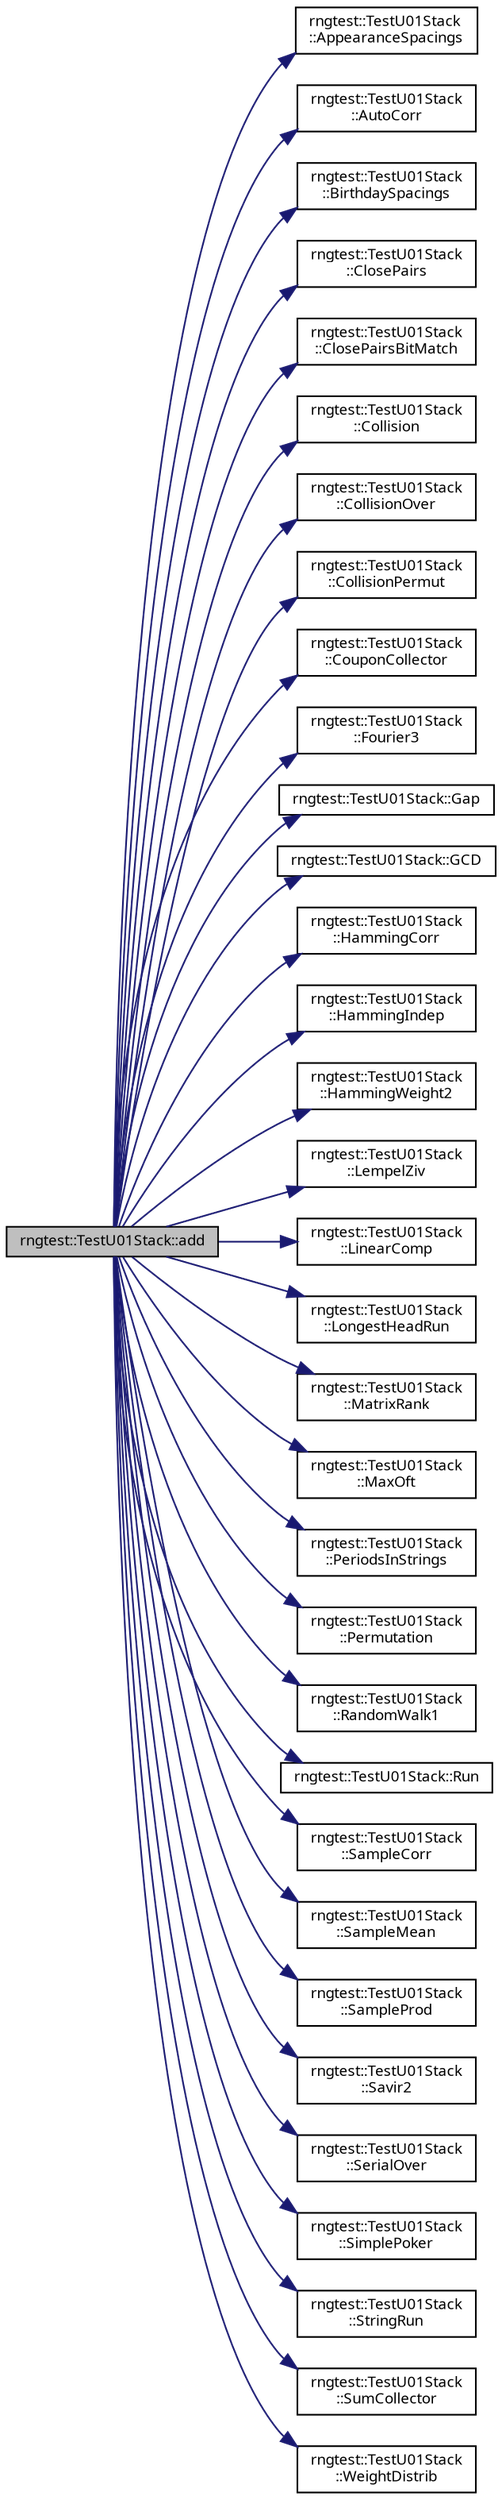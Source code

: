 digraph "rngtest::TestU01Stack::add"
{
 // INTERACTIVE_SVG=YES
  bgcolor="transparent";
  edge [fontname="sans-serif",fontsize="9",labelfontname="sans-serif",labelfontsize="9"];
  node [fontname="sans-serif",fontsize="9",shape=record];
  rankdir="LR";
  Node1 [label="rngtest::TestU01Stack::add",height=0.2,width=0.4,color="black", fillcolor="grey75", style="filled", fontcolor="black"];
  Node1 -> Node2 [color="midnightblue",fontsize="9",style="solid",fontname="sans-serif"];
  Node2 [label="rngtest::TestU01Stack\l::AppearanceSpacings",height=0.2,width=0.4,color="black",URL="$classrngtest_1_1_test_u01_stack.html#a53700499a600a42e97d5b84af6489b3f"];
  Node1 -> Node3 [color="midnightblue",fontsize="9",style="solid",fontname="sans-serif"];
  Node3 [label="rngtest::TestU01Stack\l::AutoCorr",height=0.2,width=0.4,color="black",URL="$classrngtest_1_1_test_u01_stack.html#a2d02e621911789f90b51a78b1caac6ea"];
  Node1 -> Node4 [color="midnightblue",fontsize="9",style="solid",fontname="sans-serif"];
  Node4 [label="rngtest::TestU01Stack\l::BirthdaySpacings",height=0.2,width=0.4,color="black",URL="$classrngtest_1_1_test_u01_stack.html#a523c89eee2fa9a5f248bc01c2d41448e"];
  Node1 -> Node5 [color="midnightblue",fontsize="9",style="solid",fontname="sans-serif"];
  Node5 [label="rngtest::TestU01Stack\l::ClosePairs",height=0.2,width=0.4,color="black",URL="$classrngtest_1_1_test_u01_stack.html#aa02b8cb926078b418a0c6b1d8301f985"];
  Node1 -> Node6 [color="midnightblue",fontsize="9",style="solid",fontname="sans-serif"];
  Node6 [label="rngtest::TestU01Stack\l::ClosePairsBitMatch",height=0.2,width=0.4,color="black",URL="$classrngtest_1_1_test_u01_stack.html#a097b9a7707354bd193724c39ef7be91c"];
  Node1 -> Node7 [color="midnightblue",fontsize="9",style="solid",fontname="sans-serif"];
  Node7 [label="rngtest::TestU01Stack\l::Collision",height=0.2,width=0.4,color="black",URL="$classrngtest_1_1_test_u01_stack.html#abd970c4652e1c1eeac71e1deeb80802a"];
  Node1 -> Node8 [color="midnightblue",fontsize="9",style="solid",fontname="sans-serif"];
  Node8 [label="rngtest::TestU01Stack\l::CollisionOver",height=0.2,width=0.4,color="black",URL="$classrngtest_1_1_test_u01_stack.html#a253ae841d13460396ae540a166b61960"];
  Node1 -> Node9 [color="midnightblue",fontsize="9",style="solid",fontname="sans-serif"];
  Node9 [label="rngtest::TestU01Stack\l::CollisionPermut",height=0.2,width=0.4,color="black",URL="$classrngtest_1_1_test_u01_stack.html#a1d514a54f88be93469c3679a37f4438c"];
  Node1 -> Node10 [color="midnightblue",fontsize="9",style="solid",fontname="sans-serif"];
  Node10 [label="rngtest::TestU01Stack\l::CouponCollector",height=0.2,width=0.4,color="black",URL="$classrngtest_1_1_test_u01_stack.html#a486593cb196ccf0fba602cf42f33363d"];
  Node1 -> Node11 [color="midnightblue",fontsize="9",style="solid",fontname="sans-serif"];
  Node11 [label="rngtest::TestU01Stack\l::Fourier3",height=0.2,width=0.4,color="black",URL="$classrngtest_1_1_test_u01_stack.html#adbd1ef96e568cb8fa4b42e2d319c2019"];
  Node1 -> Node12 [color="midnightblue",fontsize="9",style="solid",fontname="sans-serif"];
  Node12 [label="rngtest::TestU01Stack::Gap",height=0.2,width=0.4,color="black",URL="$classrngtest_1_1_test_u01_stack.html#a4a11cec60eac843206f8df755981f54e"];
  Node1 -> Node13 [color="midnightblue",fontsize="9",style="solid",fontname="sans-serif"];
  Node13 [label="rngtest::TestU01Stack::GCD",height=0.2,width=0.4,color="black",URL="$classrngtest_1_1_test_u01_stack.html#a02756953342aa32bb6805576dde8b7dc"];
  Node1 -> Node14 [color="midnightblue",fontsize="9",style="solid",fontname="sans-serif"];
  Node14 [label="rngtest::TestU01Stack\l::HammingCorr",height=0.2,width=0.4,color="black",URL="$classrngtest_1_1_test_u01_stack.html#acb6e5c970a27e3a4f32b3c516bb5e4b3"];
  Node1 -> Node15 [color="midnightblue",fontsize="9",style="solid",fontname="sans-serif"];
  Node15 [label="rngtest::TestU01Stack\l::HammingIndep",height=0.2,width=0.4,color="black",URL="$classrngtest_1_1_test_u01_stack.html#aecaffd60ed66af41caa5e7dc3b912530"];
  Node1 -> Node16 [color="midnightblue",fontsize="9",style="solid",fontname="sans-serif"];
  Node16 [label="rngtest::TestU01Stack\l::HammingWeight2",height=0.2,width=0.4,color="black",URL="$classrngtest_1_1_test_u01_stack.html#a806885071f2c5b0b53dd3c3537f3748b"];
  Node1 -> Node17 [color="midnightblue",fontsize="9",style="solid",fontname="sans-serif"];
  Node17 [label="rngtest::TestU01Stack\l::LempelZiv",height=0.2,width=0.4,color="black",URL="$classrngtest_1_1_test_u01_stack.html#a2822753b7b8fd5714ab8f4f1af91def1"];
  Node1 -> Node18 [color="midnightblue",fontsize="9",style="solid",fontname="sans-serif"];
  Node18 [label="rngtest::TestU01Stack\l::LinearComp",height=0.2,width=0.4,color="black",URL="$classrngtest_1_1_test_u01_stack.html#a2b35c100bdf987df8097f425ad408f39"];
  Node1 -> Node19 [color="midnightblue",fontsize="9",style="solid",fontname="sans-serif"];
  Node19 [label="rngtest::TestU01Stack\l::LongestHeadRun",height=0.2,width=0.4,color="black",URL="$classrngtest_1_1_test_u01_stack.html#a1557996804afe09dc7f5dd02df6d49f9"];
  Node1 -> Node20 [color="midnightblue",fontsize="9",style="solid",fontname="sans-serif"];
  Node20 [label="rngtest::TestU01Stack\l::MatrixRank",height=0.2,width=0.4,color="black",URL="$classrngtest_1_1_test_u01_stack.html#a57a1e39f7add3dea4ae3da7ed46c58a6"];
  Node1 -> Node21 [color="midnightblue",fontsize="9",style="solid",fontname="sans-serif"];
  Node21 [label="rngtest::TestU01Stack\l::MaxOft",height=0.2,width=0.4,color="black",URL="$classrngtest_1_1_test_u01_stack.html#a747b3ab309d99ef792fb72c4a5d1d455"];
  Node1 -> Node22 [color="midnightblue",fontsize="9",style="solid",fontname="sans-serif"];
  Node22 [label="rngtest::TestU01Stack\l::PeriodsInStrings",height=0.2,width=0.4,color="black",URL="$classrngtest_1_1_test_u01_stack.html#ac58421d55ab4f9e7c955b77b98dc409f"];
  Node1 -> Node23 [color="midnightblue",fontsize="9",style="solid",fontname="sans-serif"];
  Node23 [label="rngtest::TestU01Stack\l::Permutation",height=0.2,width=0.4,color="black",URL="$classrngtest_1_1_test_u01_stack.html#ae5380ad23de2bd8ac9c24df54874c265"];
  Node1 -> Node24 [color="midnightblue",fontsize="9",style="solid",fontname="sans-serif"];
  Node24 [label="rngtest::TestU01Stack\l::RandomWalk1",height=0.2,width=0.4,color="black",URL="$classrngtest_1_1_test_u01_stack.html#a63471c08d45c065e124bd93b134b9dae"];
  Node1 -> Node25 [color="midnightblue",fontsize="9",style="solid",fontname="sans-serif"];
  Node25 [label="rngtest::TestU01Stack::Run",height=0.2,width=0.4,color="black",URL="$classrngtest_1_1_test_u01_stack.html#ad1c782f47c38de9e2ecb249e7eb82f81"];
  Node1 -> Node26 [color="midnightblue",fontsize="9",style="solid",fontname="sans-serif"];
  Node26 [label="rngtest::TestU01Stack\l::SampleCorr",height=0.2,width=0.4,color="black",URL="$classrngtest_1_1_test_u01_stack.html#a5a2767bd80f08c414c046273788a7eb0"];
  Node1 -> Node27 [color="midnightblue",fontsize="9",style="solid",fontname="sans-serif"];
  Node27 [label="rngtest::TestU01Stack\l::SampleMean",height=0.2,width=0.4,color="black",URL="$classrngtest_1_1_test_u01_stack.html#a3b581e591520b96d5df172d08643c9e9"];
  Node1 -> Node28 [color="midnightblue",fontsize="9",style="solid",fontname="sans-serif"];
  Node28 [label="rngtest::TestU01Stack\l::SampleProd",height=0.2,width=0.4,color="black",URL="$classrngtest_1_1_test_u01_stack.html#ad7c2a6cf48ffe10b753972702a3c4a69"];
  Node1 -> Node29 [color="midnightblue",fontsize="9",style="solid",fontname="sans-serif"];
  Node29 [label="rngtest::TestU01Stack\l::Savir2",height=0.2,width=0.4,color="black",URL="$classrngtest_1_1_test_u01_stack.html#a6cf542998d9685a4813df4890e72a75e"];
  Node1 -> Node30 [color="midnightblue",fontsize="9",style="solid",fontname="sans-serif"];
  Node30 [label="rngtest::TestU01Stack\l::SerialOver",height=0.2,width=0.4,color="black",URL="$classrngtest_1_1_test_u01_stack.html#a1065302f0668c95335ed1d087ddb423b"];
  Node1 -> Node31 [color="midnightblue",fontsize="9",style="solid",fontname="sans-serif"];
  Node31 [label="rngtest::TestU01Stack\l::SimplePoker",height=0.2,width=0.4,color="black",URL="$classrngtest_1_1_test_u01_stack.html#a2e588bdc1844af8a7eb5a80e89f40283"];
  Node1 -> Node32 [color="midnightblue",fontsize="9",style="solid",fontname="sans-serif"];
  Node32 [label="rngtest::TestU01Stack\l::StringRun",height=0.2,width=0.4,color="black",URL="$classrngtest_1_1_test_u01_stack.html#a952b629b8fc459e6bde3f8b6fcd0856e"];
  Node1 -> Node33 [color="midnightblue",fontsize="9",style="solid",fontname="sans-serif"];
  Node33 [label="rngtest::TestU01Stack\l::SumCollector",height=0.2,width=0.4,color="black",URL="$classrngtest_1_1_test_u01_stack.html#afd9422efe459f1fc0aaee082699286d3"];
  Node1 -> Node34 [color="midnightblue",fontsize="9",style="solid",fontname="sans-serif"];
  Node34 [label="rngtest::TestU01Stack\l::WeightDistrib",height=0.2,width=0.4,color="black",URL="$classrngtest_1_1_test_u01_stack.html#a6f4e6079bacc99facd589fd5307609a1"];
}
